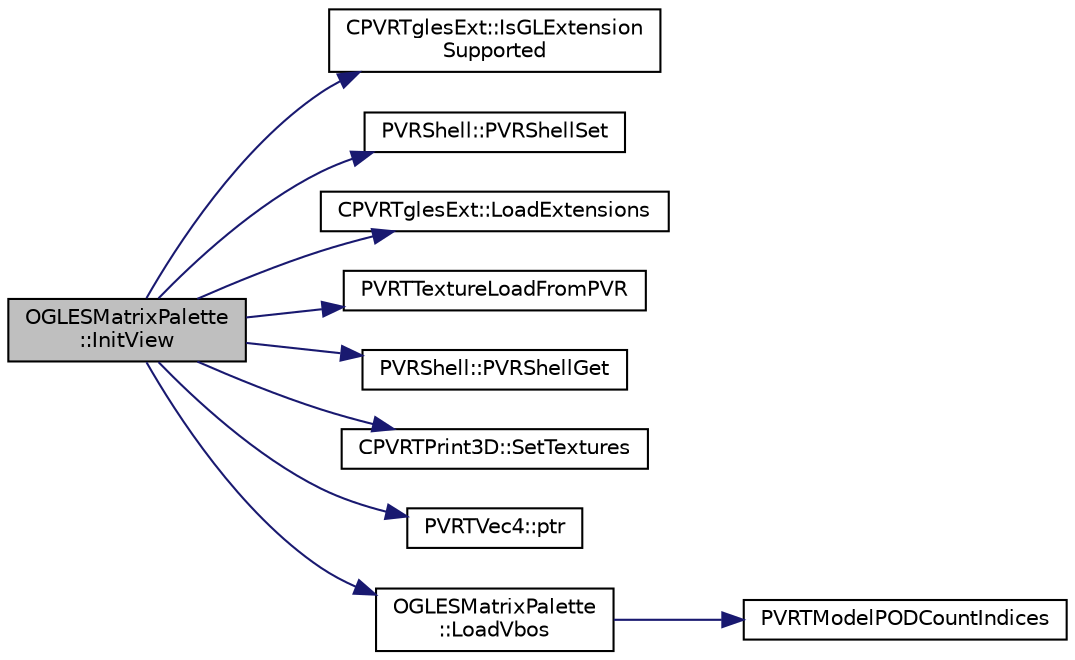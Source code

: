 digraph "OGLESMatrixPalette::InitView"
{
  edge [fontname="Helvetica",fontsize="10",labelfontname="Helvetica",labelfontsize="10"];
  node [fontname="Helvetica",fontsize="10",shape=record];
  rankdir="LR";
  Node1 [label="OGLESMatrixPalette\l::InitView",height=0.2,width=0.4,color="black", fillcolor="grey75", style="filled", fontcolor="black"];
  Node1 -> Node2 [color="midnightblue",fontsize="10",style="solid",fontname="Helvetica"];
  Node2 [label="CPVRTglesExt::IsGLExtension\lSupported",height=0.2,width=0.4,color="black", fillcolor="white", style="filled",URL="$class_c_p_v_r_tgles_ext.html#adc911195e9221d8d8e9e023a0cf44611",tooltip="Queries for support of an extension. "];
  Node1 -> Node3 [color="midnightblue",fontsize="10",style="solid",fontname="Helvetica"];
  Node3 [label="PVRShell::PVRShellSet",height=0.2,width=0.4,color="black", fillcolor="white", style="filled",URL="$class_p_v_r_shell.html#afe4052dde87d659948defdd63529eee6",tooltip="This function is used to pass preferences to the PVRShell. If used, this function must be called from..."];
  Node1 -> Node4 [color="midnightblue",fontsize="10",style="solid",fontname="Helvetica"];
  Node4 [label="CPVRTglesExt::LoadExtensions",height=0.2,width=0.4,color="black", fillcolor="white", style="filled",URL="$class_c_p_v_r_tgles_ext.html#a9b93b2f9614fe46f5fb7d2548db460c6",tooltip="Initialises IMG extensions. "];
  Node1 -> Node5 [color="midnightblue",fontsize="10",style="solid",fontname="Helvetica"];
  Node5 [label="PVRTTextureLoadFromPVR",height=0.2,width=0.4,color="black", fillcolor="white", style="filled",URL="$group___a_p_i___o_g_l_e_s.html#ga6eecac4c871ba7ccdd0ef4b057a7d596",tooltip="Allows textures to be stored in binary PVR files and loaded in. Can load parts of a mipmaped texture ..."];
  Node1 -> Node6 [color="midnightblue",fontsize="10",style="solid",fontname="Helvetica"];
  Node6 [label="PVRShell::PVRShellGet",height=0.2,width=0.4,color="black", fillcolor="white", style="filled",URL="$class_p_v_r_shell.html#ad58b00376cdae7a8aeea41fc17367bfd",tooltip="This function is used to get parameters from the PVRShell. It can be called from anywhere in the prog..."];
  Node1 -> Node7 [color="midnightblue",fontsize="10",style="solid",fontname="Helvetica"];
  Node7 [label="CPVRTPrint3D::SetTextures",height=0.2,width=0.4,color="black", fillcolor="white", style="filled",URL="$class_c_p_v_r_t_print3_d.html#a83a1fbe0a34d14a6a0d206b1e555dda7",tooltip="Initialization and texture upload of default font data. Should be called only once for a Print3D obje..."];
  Node1 -> Node8 [color="midnightblue",fontsize="10",style="solid",fontname="Helvetica"];
  Node8 [label="PVRTVec4::ptr",height=0.2,width=0.4,color="black", fillcolor="white", style="filled",URL="$struct_p_v_r_t_vec4.html#a4af280700e8195e6b4c2a2384624d926",tooltip="returns a pointer to memory containing the values of the PVRTVec3 "];
  Node1 -> Node9 [color="midnightblue",fontsize="10",style="solid",fontname="Helvetica"];
  Node9 [label="OGLESMatrixPalette\l::LoadVbos",height=0.2,width=0.4,color="black", fillcolor="white", style="filled",URL="$class_o_g_l_e_s_matrix_palette.html#af6e10d201f9baa1b9615651b7c699f53"];
  Node9 -> Node10 [color="midnightblue",fontsize="10",style="solid",fontname="Helvetica"];
  Node10 [label="PVRTModelPODCountIndices",height=0.2,width=0.4,color="black", fillcolor="white", style="filled",URL="$_p_v_r_t_model_p_o_d_8h.html#a30211d755b5779ba7f85269a248b9254"];
}
